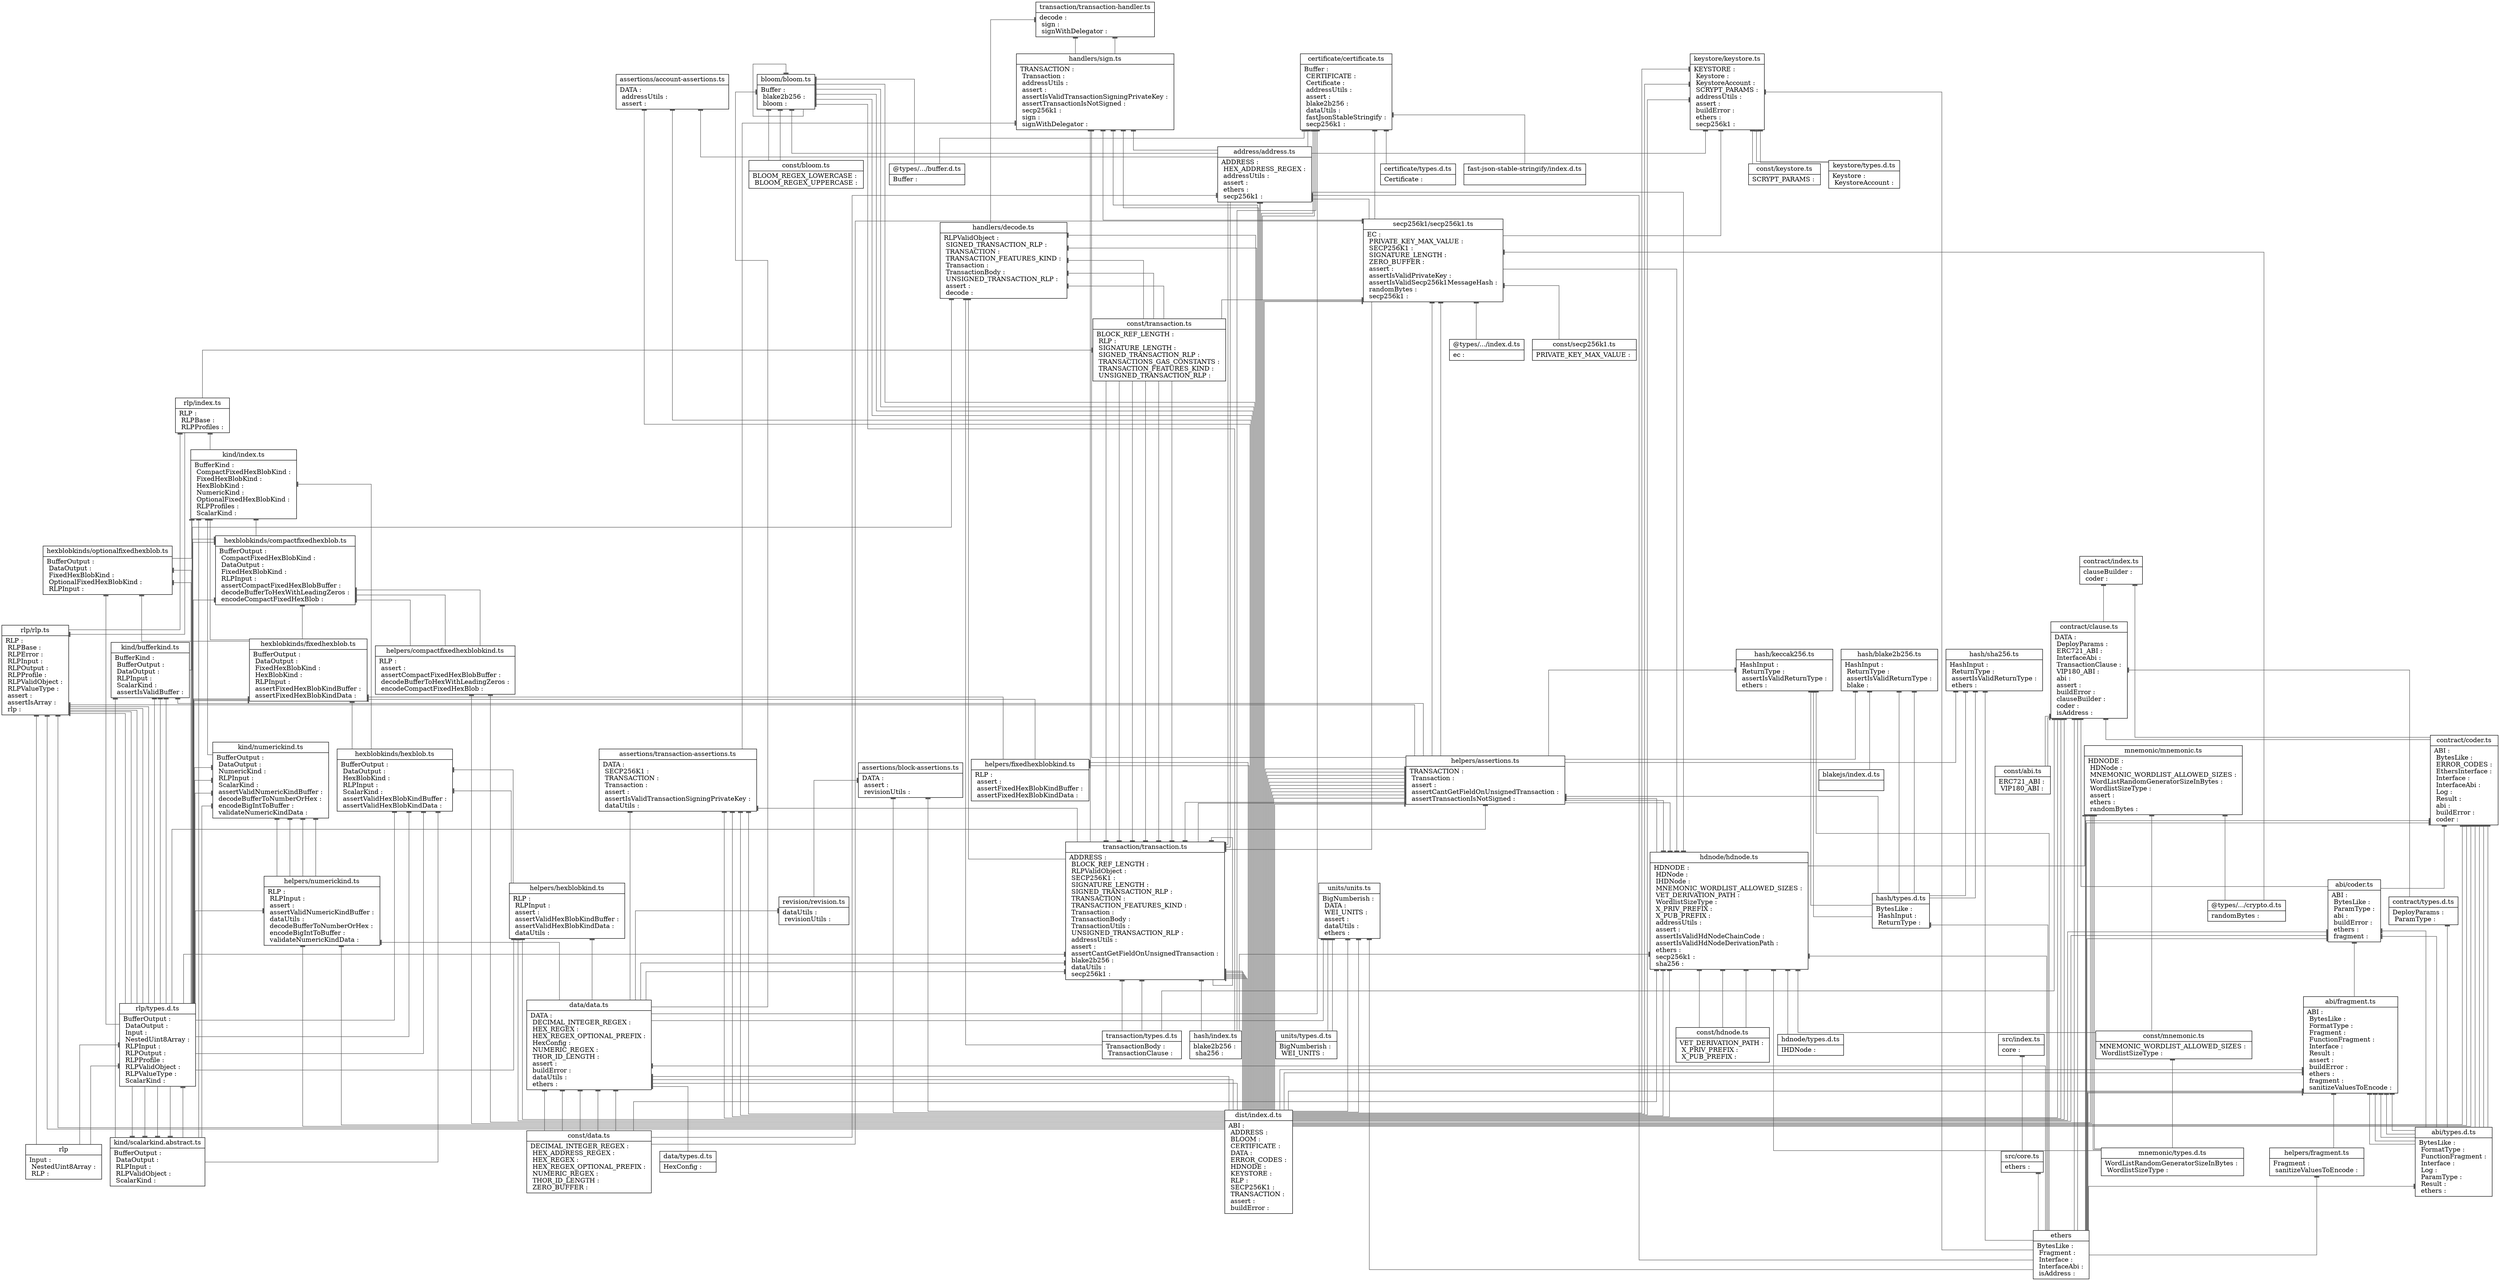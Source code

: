 digraph "src" {

splines  = ortho;
fontname = "Inconsolata";

node [colorscheme = ylgnbu4];
edge [colorscheme = dark28, dir = both];

"@types/.../buffer.d.ts"                [shape = record, label = "{ @types/.../buffer.d.ts |  Buffer : \l }"];
"@types/.../crypto.d.ts"                [shape = record, label = "{ @types/.../crypto.d.ts |  randomBytes : \l }"];
"@types/.../index.d.ts"                 [shape = record, label = "{ @types/.../index.d.ts |  ec : \l }"];
"abi/coder.ts"                          [shape = record, label = "{ abi/coder.ts |  ABI : \l  BytesLike : \l  ParamType : \l  abi : \l  buildError : \l  ethers : \l  fragment : \l }"];
"abi/fragment.ts"                       [shape = record, label = "{ abi/fragment.ts |  ABI : \l  BytesLike : \l  FormatType : \l  Fragment : \l  FunctionFragment : \l  Interface : \l  Result : \l  assert : \l  buildError : \l  ethers : \l  fragment : \l  sanitizeValuesToEncode : \l }"];
"abi/types.d.ts"                        [shape = record, label = "{ abi/types.d.ts |  BytesLike : \l  FormatType : \l  FunctionFragment : \l  Interface : \l  Log : \l  ParamType : \l  Result : \l  ethers : \l }"];
"address/address.ts"                    [shape = record, label = "{ address/address.ts |  ADDRESS : \l  HEX_ADDRESS_REGEX : \l  addressUtils : \l  assert : \l  ethers : \l  secp256k1 : \l }"];
"assertions/account-assertions.ts"      [shape = record, label = "{ assertions/account-assertions.ts |  DATA : \l  addressUtils : \l  assert : \l }"];
"assertions/block-assertions.ts"        [shape = record, label = "{ assertions/block-assertions.ts |  DATA : \l  assert : \l  revisionUtils : \l }"];
"assertions/transaction-assertions.ts"  [shape = record, label = "{ assertions/transaction-assertions.ts |  DATA : \l  SECP256K1 : \l  TRANSACTION : \l  Transaction : \l  assert : \l  assertIsValidTransactionSigningPrivateKey : \l  dataUtils : \l }"];
"blakejs/index.d.ts"                    [shape = record, label = "{ blakejs/index.d.ts |  }"];
"bloom/bloom.ts"                        [shape = record, label = "{ bloom/bloom.ts |  ADDRESS : \l  BLOOM : \l  BLOOM_REGEX_LOWERCASE : \l  BLOOM_REGEX_UPPERCASE : \l  DATA : \l  addressUtils : \l  assert : \l  bloomInstance : \l  dataUtils : \l }"];
"bloom/bloom.ts"                        [shape = record, label = "{ bloom/bloom.ts |  Buffer : \l  blake2b256 : \l  bloom : \l }"];
"certificate/certificate.ts"            [shape = record, label = "{ certificate/certificate.ts |  Buffer : \l  CERTIFICATE : \l  Certificate : \l  addressUtils : \l  assert : \l  blake2b256 : \l  dataUtils : \l  fastJsonStableStringify : \l  secp256k1 : \l }"];
"certificate/types.d.ts"                [shape = record, label = "{ certificate/types.d.ts |  Certificate : \l }"];
"const/abi.ts"                          [shape = record, label = "{ const/abi.ts |  ERC721_ABI : \l  VIP180_ABI : \l }"];
"const/bloom.ts"                        [shape = record, label = "{ const/bloom.ts |  BLOOM_REGEX_LOWERCASE : \l  BLOOM_REGEX_UPPERCASE : \l }"];
"const/data.ts"                         [shape = record, label = "{ const/data.ts |  DECIMAL_INTEGER_REGEX : \l  HEX_ADDRESS_REGEX : \l  HEX_REGEX : \l  HEX_REGEX_OPTIONAL_PREFIX : \l  NUMERIC_REGEX : \l  THOR_ID_LENGTH : \l  ZERO_BUFFER : \l }"];
"const/hdnode.ts"                       [shape = record, label = "{ const/hdnode.ts |  VET_DERIVATION_PATH : \l  X_PRIV_PREFIX : \l  X_PUB_PREFIX : \l }"];
"const/keystore.ts"                     [shape = record, label = "{ const/keystore.ts |  SCRYPT_PARAMS : \l }"];
"const/mnemonic.ts"                     [shape = record, label = "{ const/mnemonic.ts |  MNEMONIC_WORDLIST_ALLOWED_SIZES : \l  WordlistSizeType : \l }"];
"const/secp256k1.ts"                    [shape = record, label = "{ const/secp256k1.ts |  PRIVATE_KEY_MAX_VALUE : \l }"];
"const/transaction.ts"                  [shape = record, label = "{ const/transaction.ts |  BLOCK_REF_LENGTH : \l  RLP : \l  SIGNATURE_LENGTH : \l  SIGNED_TRANSACTION_RLP : \l  TRANSACTIONS_GAS_CONSTANTS : \l  TRANSACTION_FEATURES_KIND : \l  UNSIGNED_TRANSACTION_RLP : \l }"];
"contract/clause.ts"                    [shape = record, label = "{ contract/clause.ts |  DATA : \l  DeployParams : \l  ERC721_ABI : \l  InterfaceAbi : \l  TransactionClause : \l  VIP180_ABI : \l  abi : \l  assert : \l  buildError : \l  clauseBuilder : \l  coder : \l  isAddress : \l }"];
"contract/coder.ts"                     [shape = record, label = "{ contract/coder.ts |  ABI : \l  BytesLike : \l  ERROR_CODES : \l  EthersInterface : \l  Interface : \l  InterfaceAbi : \l  Log : \l  Result : \l  abi : \l  buildError : \l  coder : \l }"];
"contract/index.ts"                     [shape = record, label = "{ contract/index.ts |  clauseBuilder : \l  coder : \l }"];
"contract/types.d.ts"                   [shape = record, label = "{ contract/types.d.ts |  DeployParams : \l  ParamType : \l }"];
"data/data.ts"                          [shape = record, label = "{ data/data.ts |  DATA : \l  DECIMAL_INTEGER_REGEX : \l  HEX_REGEX : \l  HEX_REGEX_OPTIONAL_PREFIX : \l  HexConfig : \l  NUMERIC_REGEX : \l  THOR_ID_LENGTH : \l  assert : \l  buildError : \l  dataUtils : \l  ethers : \l }"];
"data/types.d.ts"                       [shape = record, label = "{ data/types.d.ts |  HexConfig : \l }"];
"dist/index.d.ts"                       [shape = record, label = "{ dist/index.d.ts |  ABI : \l  ADDRESS : \l  BLOOM : \l  CERTIFICATE : \l  DATA : \l  ERROR_CODES : \l  HDNODE : \l  KEYSTORE : \l  RLP : \l  SECP256K1 : \l  TRANSACTION : \l  assert : \l  buildError : \l }"];
ethers                                  [shape = record, label = "{ ethers |  BytesLike : \l  Fragment : \l  Interface : \l  InterfaceAbi : \l  isAddress : \l }"];
"fast-json-stable-stringify/index.d.ts" [shape = record, label = "{ fast-json-stable-stringify/index.d.ts |  }"];
"handlers/decode.ts"                    [shape = record, label = "{ handlers/decode.ts |  RLPValidObject : \l  SIGNED_TRANSACTION_RLP : \l  TRANSACTION : \l  TRANSACTION_FEATURES_KIND : \l  Transaction : \l  TransactionBody : \l  UNSIGNED_TRANSACTION_RLP : \l  assert : \l  decode : \l }"];
"handlers/sign.ts"                      [shape = record, label = "{ handlers/sign.ts |  TRANSACTION : \l  Transaction : \l  addressUtils : \l  assert : \l  assertIsValidTransactionSigningPrivateKey : \l  assertTransactionIsNotSigned : \l  secp256k1 : \l  sign : \l  signWithDelegator : \l }"];
"hash/blake2b256.ts"                    [shape = record, label = "{ hash/blake2b256.ts |  HashInput : \l  ReturnType : \l  assertIsValidReturnType : \l  blake : \l }"];
"hash/index.ts"                         [shape = record, label = "{ hash/index.ts |  blake2b256 : \l  sha256 : \l }"];
"hash/keccak256.ts"                     [shape = record, label = "{ hash/keccak256.ts |  HashInput : \l  ReturnType : \l  assertIsValidReturnType : \l  ethers : \l }"];
"hash/sha256.ts"                        [shape = record, label = "{ hash/sha256.ts |  HashInput : \l  ReturnType : \l  assertIsValidReturnType : \l  ethers : \l }"];
"hash/types.d.ts"                       [shape = record, label = "{ hash/types.d.ts |  BytesLike : \l  HashInput : \l  ReturnType : \l }"];
"hdnode/hdnode.ts"                      [shape = record, label = "{ hdnode/hdnode.ts |  DECIMAL_INTEGER_REGEX : \l  isDerivationPathValid : \l }"];
"hdnode/hdnode.ts"                      [shape = record, label = "{ hdnode/hdnode.ts |  HDNODE : \l  HDNode : \l  IHDNode : \l  MNEMONIC_WORDLIST_ALLOWED_SIZES : \l  VET_DERIVATION_PATH : \l  WordlistSizeType : \l  X_PRIV_PREFIX : \l  X_PUB_PREFIX : \l  addressUtils : \l  assert : \l  assertIsValidHdNodeChainCode : \l  assertIsValidHdNodeDerivationPath : \l  ethers : \l  secp256k1 : \l  sha256 : \l }"];
"hdnode/types.d.ts"                     [shape = record, label = "{ hdnode/types.d.ts |  IHDNode : \l }"];
"helpers/assertions.ts"                 [shape = record, label = "{ helpers/assertions.ts |  DATA : \l  ReturnType : \l  assert : \l  assertIsValidReturnType : \l }"];
"helpers/assertions.ts"                 [shape = record, label = "{ helpers/assertions.ts |  HDNODE : \l  assert : \l  assertIsValidHdNodeChainCode : \l  assertIsValidHdNodeDerivationPath : \l  isDerivationPathValid : \l }"];
"helpers/assertions.ts"                 [shape = record, label = "{ helpers/assertions.ts |  RLP : \l  RLPError : \l  RLPInput : \l  assert : \l  assertIsArray : \l  assertIsValidBuffer : \l }"];
"helpers/assertions.ts"                 [shape = record, label = "{ helpers/assertions.ts |  SECP256K1 : \l  assert : \l  assertIsValidPrivateKey : \l  assertIsValidSecp256k1MessageHash : \l }"];
"helpers/assertions.ts"                 [shape = record, label = "{ helpers/assertions.ts |  TRANSACTION : \l  Transaction : \l  assert : \l  assertCantGetFieldOnUnsignedTransaction : \l  assertTransactionIsNotSigned : \l }"];
"helpers/compactfixedhexblobkind.ts"    [shape = record, label = "{ helpers/compactfixedhexblobkind.ts |  RLP : \l  assert : \l  assertCompactFixedHexBlobBuffer : \l  decodeBufferToHexWithLeadingZeros : \l  encodeCompactFixedHexBlob : \l }"];
"helpers/fixedhexblobkind.ts"           [shape = record, label = "{ helpers/fixedhexblobkind.ts |  RLP : \l  assert : \l  assertFixedHexBlobKindBuffer : \l  assertFixedHexBlobKindData : \l }"];
"helpers/fragment.ts"                   [shape = record, label = "{ helpers/fragment.ts |  Fragment : \l  sanitizeValuesToEncode : \l }"];
"helpers/hexblobkind.ts"                [shape = record, label = "{ helpers/hexblobkind.ts |  RLP : \l  RLPInput : \l  assert : \l  assertValidHexBlobKindBuffer : \l  assertValidHexBlobKindData : \l  dataUtils : \l }"];
"helpers/numerickind.ts"                [shape = record, label = "{ helpers/numerickind.ts |  RLP : \l  RLPInput : \l  assert : \l  assertValidNumericKindBuffer : \l  dataUtils : \l  decodeBufferToNumberOrHex : \l  encodeBigIntToBuffer : \l  validateNumericKindData : \l }"];
"hexblobkinds/compactfixedhexblob.ts"   [shape = record, label = "{ hexblobkinds/compactfixedhexblob.ts |  BufferOutput : \l  CompactFixedHexBlobKind : \l  DataOutput : \l  FixedHexBlobKind : \l  RLPInput : \l  assertCompactFixedHexBlobBuffer : \l  decodeBufferToHexWithLeadingZeros : \l  encodeCompactFixedHexBlob : \l }"];
"hexblobkinds/fixedhexblob.ts"          [shape = record, label = "{ hexblobkinds/fixedhexblob.ts |  BufferOutput : \l  DataOutput : \l  FixedHexBlobKind : \l  HexBlobKind : \l  RLPInput : \l  assertFixedHexBlobKindBuffer : \l  assertFixedHexBlobKindData : \l }"];
"hexblobkinds/hexblob.ts"               [shape = record, label = "{ hexblobkinds/hexblob.ts |  BufferOutput : \l  DataOutput : \l  HexBlobKind : \l  RLPInput : \l  ScalarKind : \l  assertValidHexBlobKindBuffer : \l  assertValidHexBlobKindData : \l }"];
"hexblobkinds/optionalfixedhexblob.ts"  [shape = record, label = "{ hexblobkinds/optionalfixedhexblob.ts |  BufferOutput : \l  DataOutput : \l  FixedHexBlobKind : \l  OptionalFixedHexBlobKind : \l  RLPInput : \l }"];
"keystore/keystore.ts"                  [shape = record, label = "{ keystore/keystore.ts |  KEYSTORE : \l  Keystore : \l  KeystoreAccount : \l  SCRYPT_PARAMS : \l  addressUtils : \l  assert : \l  buildError : \l  ethers : \l  secp256k1 : \l }"];
"keystore/types.d.ts"                   [shape = record, label = "{ keystore/types.d.ts |  Keystore : \l  KeystoreAccount : \l }"];
"kind/bufferkind.ts"                    [shape = record, label = "{ kind/bufferkind.ts |  BufferKind : \l  BufferOutput : \l  DataOutput : \l  RLPInput : \l  ScalarKind : \l  assertIsValidBuffer : \l }"];
"kind/index.ts"                         [shape = record, label = "{ kind/index.ts |  BufferKind : \l  CompactFixedHexBlobKind : \l  FixedHexBlobKind : \l  HexBlobKind : \l  NumericKind : \l  OptionalFixedHexBlobKind : \l  RLPProfiles : \l  ScalarKind : \l }"];
"kind/numerickind.ts"                   [shape = record, label = "{ kind/numerickind.ts |  BufferOutput : \l  DataOutput : \l  NumericKind : \l  RLPInput : \l  ScalarKind : \l  assertValidNumericKindBuffer : \l  decodeBufferToNumberOrHex : \l  encodeBigIntToBuffer : \l  validateNumericKindData : \l }"];
"kind/scalarkind.abstract.ts"           [shape = record, label = "{ kind/scalarkind.abstract.ts |  BufferOutput : \l  DataOutput : \l  RLPInput : \l  RLPValidObject : \l  ScalarKind : \l }"];
"mnemonic/mnemonic.ts"                  [shape = record, label = "{ mnemonic/mnemonic.ts |  HDNODE : \l  HDNode : \l  MNEMONIC_WORDLIST_ALLOWED_SIZES : \l  WordListRandomGeneratorSizeInBytes : \l  WordlistSizeType : \l  assert : \l  ethers : \l  randomBytes : \l }"];
"mnemonic/types.d.ts"                   [shape = record, label = "{ mnemonic/types.d.ts |  WordListRandomGeneratorSizeInBytes : \l  WordlistSizeType : \l }"];
"revision/revision.ts"                  [shape = record, label = "{ revision/revision.ts |  dataUtils : \l  revisionUtils : \l }"];
rlp                                     [shape = record, label = "{ rlp |  Input : \l  NestedUint8Array : \l  RLP : \l }"];
"rlp/index.ts"                          [shape = record, label = "{ rlp/index.ts |  RLP : \l  RLPBase : \l  RLPProfiles : \l }"];
"rlp/rlp.ts"                            [shape = record, label = "{ rlp/rlp.ts |  RLP : \l  RLPBase : \l  RLPError : \l  RLPInput : \l  RLPOutput : \l  RLPProfile : \l  RLPValidObject : \l  RLPValueType : \l  assert : \l  assertIsArray : \l  rlp : \l }"];
"rlp/types.d.ts"                        [shape = record, label = "{ rlp/types.d.ts |  BufferOutput : \l  DataOutput : \l  Input : \l  NestedUint8Array : \l  RLPInput : \l  RLPOutput : \l  RLPProfile : \l  RLPValidObject : \l  RLPValueType : \l  ScalarKind : \l }"];
"secp256k1/secp256k1.ts"                [shape = record, label = "{ secp256k1/secp256k1.ts |  EC : \l  PRIVATE_KEY_MAX_VALUE : \l  SECP256K1 : \l  SIGNATURE_LENGTH : \l  ZERO_BUFFER : \l  assert : \l  assertIsValidPrivateKey : \l  assertIsValidSecp256k1MessageHash : \l  randomBytes : \l  secp256k1 : \l }"];
"src/core.ts"                           [shape = record, label = "{ src/core.ts |  ethers : \l }"];
"src/index.ts"                          [shape = record, label = "{ src/index.ts |  core : \l }"];
"transaction/transaction-handler.ts"    [shape = record, label = "{ transaction/transaction-handler.ts |  decode : \l  sign : \l  signWithDelegator : \l }"];
"transaction/transaction.ts"            [shape = record, label = "{ transaction/transaction.ts |  DATA : \l  TRANSACTIONS_GAS_CONSTANTS : \l  TransactionClause : \l  TransactionUtils : \l  addressUtils : \l  assert : \l  dataUtils : \l }"];
"transaction/transaction.ts"            [shape = record, label = "{ transaction/transaction.ts |  ADDRESS : \l  BLOCK_REF_LENGTH : \l  RLPValidObject : \l  SECP256K1 : \l  SIGNATURE_LENGTH : \l  SIGNED_TRANSACTION_RLP : \l  TRANSACTION : \l  TRANSACTION_FEATURES_KIND : \l  Transaction : \l  TransactionBody : \l  TransactionUtils : \l  UNSIGNED_TRANSACTION_RLP : \l  addressUtils : \l  assert : \l  assertCantGetFieldOnUnsignedTransaction : \l  blake2b256 : \l  dataUtils : \l  secp256k1 : \l }"];
"transaction/types.d.ts"                [shape = record, label = "{ transaction/types.d.ts |  TransactionBody : \l  TransactionClause : \l }"];
"units/types.d.ts"                      [shape = record, label = "{ units/types.d.ts |  BigNumberish : \l  WEI_UNITS : \l }"];
"units/units.ts"                        [shape = record, label = "{ units/units.ts |  BigNumberish : \l  DATA : \l  WEI_UNITS : \l  assert : \l  dataUtils : \l  ethers : \l }"];

"abi/coder.ts"                          -> "abi/fragment.ts"                       [color = "#595959", style = solid , arrowtail = tee     , arrowhead = none    , taillabel = "", label = "", headlabel = ""];
"abi/coder.ts"                          -> "abi/types.d.ts"                        [color = "#595959", style = solid , arrowtail = tee     , arrowhead = none    , taillabel = "", label = "", headlabel = ""];
"abi/coder.ts"                          -> "abi/types.d.ts"                        [color = "#595959", style = solid , arrowtail = tee     , arrowhead = none    , taillabel = "", label = "", headlabel = ""];
"abi/coder.ts"                          -> "dist/index.d.ts"                       [color = "#595959", style = solid , arrowtail = tee     , arrowhead = none    , taillabel = "", label = "", headlabel = ""];
"abi/coder.ts"                          -> "dist/index.d.ts"                       [color = "#595959", style = solid , arrowtail = tee     , arrowhead = none    , taillabel = "", label = "", headlabel = ""];
"abi/coder.ts"                          -> ethers                                  [color = "#595959", style = solid , arrowtail = tee     , arrowhead = none    , taillabel = "", label = "", headlabel = ""];
"abi/fragment.ts"                       -> "abi/types.d.ts"                        [color = "#595959", style = solid , arrowtail = tee     , arrowhead = none    , taillabel = "", label = "", headlabel = ""];
"abi/fragment.ts"                       -> "abi/types.d.ts"                        [color = "#595959", style = solid , arrowtail = tee     , arrowhead = none    , taillabel = "", label = "", headlabel = ""];
"abi/fragment.ts"                       -> "abi/types.d.ts"                        [color = "#595959", style = solid , arrowtail = tee     , arrowhead = none    , taillabel = "", label = "", headlabel = ""];
"abi/fragment.ts"                       -> "abi/types.d.ts"                        [color = "#595959", style = solid , arrowtail = tee     , arrowhead = none    , taillabel = "", label = "", headlabel = ""];
"abi/fragment.ts"                       -> "abi/types.d.ts"                        [color = "#595959", style = solid , arrowtail = tee     , arrowhead = none    , taillabel = "", label = "", headlabel = ""];
"abi/fragment.ts"                       -> "dist/index.d.ts"                       [color = "#595959", style = solid , arrowtail = tee     , arrowhead = none    , taillabel = "", label = "", headlabel = ""];
"abi/fragment.ts"                       -> "dist/index.d.ts"                       [color = "#595959", style = solid , arrowtail = tee     , arrowhead = none    , taillabel = "", label = "", headlabel = ""];
"abi/fragment.ts"                       -> "dist/index.d.ts"                       [color = "#595959", style = solid , arrowtail = tee     , arrowhead = none    , taillabel = "", label = "", headlabel = ""];
"abi/fragment.ts"                       -> ethers                                  [color = "#595959", style = solid , arrowtail = tee     , arrowhead = none    , taillabel = "", label = "", headlabel = ""];
"abi/fragment.ts"                       -> ethers                                  [color = "#595959", style = solid , arrowtail = tee     , arrowhead = none    , taillabel = "", label = "", headlabel = ""];
"abi/fragment.ts"                       -> "helpers/fragment.ts"                   [color = "#595959", style = solid , arrowtail = tee     , arrowhead = none    , taillabel = "", label = "", headlabel = ""];
"abi/types.d.ts"                        -> ethers                                  [color = "#595959", style = solid , arrowtail = tee     , arrowhead = none    , taillabel = "", label = "", headlabel = ""];
"address/address.ts"                    -> "const/data.ts"                         [color = "#595959", style = solid , arrowtail = tee     , arrowhead = none    , taillabel = "", label = "", headlabel = ""];
"address/address.ts"                    -> "dist/index.d.ts"                       [color = "#595959", style = solid , arrowtail = tee     , arrowhead = none    , taillabel = "", label = "", headlabel = ""];
"address/address.ts"                    -> "dist/index.d.ts"                       [color = "#595959", style = solid , arrowtail = tee     , arrowhead = none    , taillabel = "", label = "", headlabel = ""];
"address/address.ts"                    -> ethers                                  [color = "#595959", style = solid , arrowtail = tee     , arrowhead = none    , taillabel = "", label = "", headlabel = ""];
"address/address.ts"                    -> "secp256k1/secp256k1.ts"                [color = "#595959", style = solid , arrowtail = tee     , arrowhead = none    , taillabel = "", label = "", headlabel = ""];
"assertions/account-assertions.ts"      -> "address/address.ts"                    [color = "#595959", style = solid , arrowtail = tee     , arrowhead = none    , taillabel = "", label = "", headlabel = ""];
"assertions/account-assertions.ts"      -> "dist/index.d.ts"                       [color = "#595959", style = solid , arrowtail = tee     , arrowhead = none    , taillabel = "", label = "", headlabel = ""];
"assertions/account-assertions.ts"      -> "dist/index.d.ts"                       [color = "#595959", style = solid , arrowtail = tee     , arrowhead = none    , taillabel = "", label = "", headlabel = ""];
"assertions/block-assertions.ts"        -> "dist/index.d.ts"                       [color = "#595959", style = solid , arrowtail = tee     , arrowhead = none    , taillabel = "", label = "", headlabel = ""];
"assertions/block-assertions.ts"        -> "dist/index.d.ts"                       [color = "#595959", style = solid , arrowtail = tee     , arrowhead = none    , taillabel = "", label = "", headlabel = ""];
"assertions/block-assertions.ts"        -> "revision/revision.ts"                  [color = "#595959", style = solid , arrowtail = tee     , arrowhead = none    , taillabel = "", label = "", headlabel = ""];
"assertions/transaction-assertions.ts"  -> "data/data.ts"                          [color = "#595959", style = solid , arrowtail = tee     , arrowhead = none    , taillabel = "", label = "", headlabel = ""];
"assertions/transaction-assertions.ts"  -> "dist/index.d.ts"                       [color = "#595959", style = solid , arrowtail = tee     , arrowhead = none    , taillabel = "", label = "", headlabel = ""];
"assertions/transaction-assertions.ts"  -> "dist/index.d.ts"                       [color = "#595959", style = solid , arrowtail = tee     , arrowhead = none    , taillabel = "", label = "", headlabel = ""];
"assertions/transaction-assertions.ts"  -> "dist/index.d.ts"                       [color = "#595959", style = solid , arrowtail = tee     , arrowhead = none    , taillabel = "", label = "", headlabel = ""];
"assertions/transaction-assertions.ts"  -> "dist/index.d.ts"                       [color = "#595959", style = solid , arrowtail = tee     , arrowhead = none    , taillabel = "", label = "", headlabel = ""];
"assertions/transaction-assertions.ts"  -> "transaction/transaction.ts"            [color = "#595959", style = solid , arrowtail = tee     , arrowhead = none    , taillabel = "", label = "", headlabel = ""];
"bloom/bloom.ts"                        -> "@types/.../buffer.d.ts"                [color = "#595959", style = solid , arrowtail = tee     , arrowhead = none    , taillabel = "", label = "", headlabel = ""];
"bloom/bloom.ts"                        -> "address/address.ts"                    [color = "#595959", style = solid , arrowtail = tee     , arrowhead = none    , taillabel = "", label = "", headlabel = ""];
"bloom/bloom.ts"                        -> "bloom/bloom.ts"                        [color = "#595959", style = solid , arrowtail = tee     , arrowhead = none    , taillabel = "", label = "", headlabel = ""];
"bloom/bloom.ts"                        -> "const/bloom.ts"                        [color = "#595959", style = solid , arrowtail = tee     , arrowhead = none    , taillabel = "", label = "", headlabel = ""];
"bloom/bloom.ts"                        -> "const/bloom.ts"                        [color = "#595959", style = solid , arrowtail = tee     , arrowhead = none    , taillabel = "", label = "", headlabel = ""];
"bloom/bloom.ts"                        -> "data/data.ts"                          [color = "#595959", style = solid , arrowtail = tee     , arrowhead = none    , taillabel = "", label = "", headlabel = ""];
"bloom/bloom.ts"                        -> "dist/index.d.ts"                       [color = "#595959", style = solid , arrowtail = tee     , arrowhead = none    , taillabel = "", label = "", headlabel = ""];
"bloom/bloom.ts"                        -> "dist/index.d.ts"                       [color = "#595959", style = solid , arrowtail = tee     , arrowhead = none    , taillabel = "", label = "", headlabel = ""];
"bloom/bloom.ts"                        -> "dist/index.d.ts"                       [color = "#595959", style = solid , arrowtail = tee     , arrowhead = none    , taillabel = "", label = "", headlabel = ""];
"bloom/bloom.ts"                        -> "dist/index.d.ts"                       [color = "#595959", style = solid , arrowtail = tee     , arrowhead = none    , taillabel = "", label = "", headlabel = ""];
"bloom/bloom.ts"                        -> "hash/index.ts"                         [color = "#595959", style = solid , arrowtail = tee     , arrowhead = none    , taillabel = "", label = "", headlabel = ""];
"certificate/certificate.ts"            -> "@types/.../buffer.d.ts"                [color = "#595959", style = solid , arrowtail = tee     , arrowhead = none    , taillabel = "", label = "", headlabel = ""];
"certificate/certificate.ts"            -> "address/address.ts"                    [color = "#595959", style = solid , arrowtail = tee     , arrowhead = none    , taillabel = "", label = "", headlabel = ""];
"certificate/certificate.ts"            -> "certificate/types.d.ts"                [color = "#595959", style = solid , arrowtail = tee     , arrowhead = none    , taillabel = "", label = "", headlabel = ""];
"certificate/certificate.ts"            -> "data/data.ts"                          [color = "#595959", style = solid , arrowtail = tee     , arrowhead = none    , taillabel = "", label = "", headlabel = ""];
"certificate/certificate.ts"            -> "dist/index.d.ts"                       [color = "#595959", style = solid , arrowtail = tee     , arrowhead = none    , taillabel = "", label = "", headlabel = ""];
"certificate/certificate.ts"            -> "dist/index.d.ts"                       [color = "#595959", style = solid , arrowtail = tee     , arrowhead = none    , taillabel = "", label = "", headlabel = ""];
"certificate/certificate.ts"            -> "fast-json-stable-stringify/index.d.ts" [color = "#595959", style = solid , arrowtail = tee     , arrowhead = none    , taillabel = "", label = "", headlabel = ""];
"certificate/certificate.ts"            -> "hash/index.ts"                         [color = "#595959", style = solid , arrowtail = tee     , arrowhead = none    , taillabel = "", label = "", headlabel = ""];
"certificate/certificate.ts"            -> "secp256k1/secp256k1.ts"                [color = "#595959", style = solid , arrowtail = tee     , arrowhead = none    , taillabel = "", label = "", headlabel = ""];
"const/mnemonic.ts"                     -> "mnemonic/types.d.ts"                   [color = "#595959", style = solid , arrowtail = tee     , arrowhead = none    , taillabel = "", label = "", headlabel = ""];
"const/transaction.ts"                  -> "rlp/index.ts"                          [color = "#595959", style = solid , arrowtail = tee     , arrowhead = none    , taillabel = "", label = "", headlabel = ""];
"contract/clause.ts"                    -> "abi/coder.ts"                          [color = "#595959", style = solid , arrowtail = tee     , arrowhead = none    , taillabel = "", label = "", headlabel = ""];
"contract/clause.ts"                    -> "const/abi.ts"                          [color = "#595959", style = solid , arrowtail = tee     , arrowhead = none    , taillabel = "", label = "", headlabel = ""];
"contract/clause.ts"                    -> "const/abi.ts"                          [color = "#595959", style = solid , arrowtail = tee     , arrowhead = none    , taillabel = "", label = "", headlabel = ""];
"contract/clause.ts"                    -> "contract/coder.ts"                     [color = "#595959", style = solid , arrowtail = tee     , arrowhead = none    , taillabel = "", label = "", headlabel = ""];
"contract/clause.ts"                    -> "contract/types.d.ts"                   [color = "#595959", style = solid , arrowtail = tee     , arrowhead = none    , taillabel = "", label = "", headlabel = ""];
"contract/clause.ts"                    -> "dist/index.d.ts"                       [color = "#595959", style = solid , arrowtail = tee     , arrowhead = none    , taillabel = "", label = "", headlabel = ""];
"contract/clause.ts"                    -> "dist/index.d.ts"                       [color = "#595959", style = solid , arrowtail = tee     , arrowhead = none    , taillabel = "", label = "", headlabel = ""];
"contract/clause.ts"                    -> "dist/index.d.ts"                       [color = "#595959", style = solid , arrowtail = tee     , arrowhead = none    , taillabel = "", label = "", headlabel = ""];
"contract/clause.ts"                    -> ethers                                  [color = "#595959", style = solid , arrowtail = tee     , arrowhead = none    , taillabel = "", label = "", headlabel = ""];
"contract/clause.ts"                    -> ethers                                  [color = "#595959", style = solid , arrowtail = tee     , arrowhead = none    , taillabel = "", label = "", headlabel = ""];
"contract/clause.ts"                    -> "transaction/types.d.ts"                [color = "#595959", style = solid , arrowtail = tee     , arrowhead = none    , taillabel = "", label = "", headlabel = ""];
"contract/coder.ts"                     -> "abi/coder.ts"                          [color = "#595959", style = solid , arrowtail = tee     , arrowhead = none    , taillabel = "", label = "", headlabel = ""];
"contract/coder.ts"                     -> "abi/types.d.ts"                        [color = "#595959", style = solid , arrowtail = tee     , arrowhead = none    , taillabel = "", label = "", headlabel = ""];
"contract/coder.ts"                     -> "abi/types.d.ts"                        [color = "#595959", style = solid , arrowtail = tee     , arrowhead = none    , taillabel = "", label = "", headlabel = ""];
"contract/coder.ts"                     -> "abi/types.d.ts"                        [color = "#595959", style = solid , arrowtail = tee     , arrowhead = none    , taillabel = "", label = "", headlabel = ""];
"contract/coder.ts"                     -> "abi/types.d.ts"                        [color = "#595959", style = solid , arrowtail = tee     , arrowhead = none    , taillabel = "", label = "", headlabel = ""];
"contract/coder.ts"                     -> "dist/index.d.ts"                       [color = "#595959", style = solid , arrowtail = tee     , arrowhead = none    , taillabel = "", label = "", headlabel = ""];
"contract/coder.ts"                     -> "dist/index.d.ts"                       [color = "#595959", style = solid , arrowtail = tee     , arrowhead = none    , taillabel = "", label = "", headlabel = ""];
"contract/coder.ts"                     -> "dist/index.d.ts"                       [color = "#595959", style = solid , arrowtail = tee     , arrowhead = none    , taillabel = "", label = "", headlabel = ""];
"contract/coder.ts"                     -> ethers                                  [color = "#595959", style = solid , arrowtail = tee     , arrowhead = none    , taillabel = "", label = "", headlabel = ""];
"contract/coder.ts"                     -> ethers                                  [color = "#595959", style = solid , arrowtail = tee     , arrowhead = none    , taillabel = "", label = "", headlabel = ""];
"contract/index.ts"                     -> "contract/clause.ts"                    [color = "#595959", style = solid , arrowtail = tee     , arrowhead = none    , taillabel = "", label = "", headlabel = ""];
"contract/index.ts"                     -> "contract/coder.ts"                     [color = "#595959", style = solid , arrowtail = tee     , arrowhead = none    , taillabel = "", label = "", headlabel = ""];
"contract/types.d.ts"                   -> "abi/types.d.ts"                        [color = "#595959", style = solid , arrowtail = tee     , arrowhead = none    , taillabel = "", label = "", headlabel = ""];
"data/data.ts"                          -> "const/data.ts"                         [color = "#595959", style = solid , arrowtail = tee     , arrowhead = none    , taillabel = "", label = "", headlabel = ""];
"data/data.ts"                          -> "const/data.ts"                         [color = "#595959", style = solid , arrowtail = tee     , arrowhead = none    , taillabel = "", label = "", headlabel = ""];
"data/data.ts"                          -> "const/data.ts"                         [color = "#595959", style = solid , arrowtail = tee     , arrowhead = none    , taillabel = "", label = "", headlabel = ""];
"data/data.ts"                          -> "const/data.ts"                         [color = "#595959", style = solid , arrowtail = tee     , arrowhead = none    , taillabel = "", label = "", headlabel = ""];
"data/data.ts"                          -> "const/data.ts"                         [color = "#595959", style = solid , arrowtail = tee     , arrowhead = none    , taillabel = "", label = "", headlabel = ""];
"data/data.ts"                          -> "data/types.d.ts"                       [color = "#595959", style = solid , arrowtail = tee     , arrowhead = none    , taillabel = "", label = "", headlabel = ""];
"data/data.ts"                          -> "dist/index.d.ts"                       [color = "#595959", style = solid , arrowtail = tee     , arrowhead = none    , taillabel = "", label = "", headlabel = ""];
"data/data.ts"                          -> "dist/index.d.ts"                       [color = "#595959", style = solid , arrowtail = tee     , arrowhead = none    , taillabel = "", label = "", headlabel = ""];
"data/data.ts"                          -> "dist/index.d.ts"                       [color = "#595959", style = solid , arrowtail = tee     , arrowhead = none    , taillabel = "", label = "", headlabel = ""];
"data/data.ts"                          -> ethers                                  [color = "#595959", style = solid , arrowtail = tee     , arrowhead = none    , taillabel = "", label = "", headlabel = ""];
"handlers/decode.ts"                    -> "const/transaction.ts"                  [color = "#595959", style = solid , arrowtail = tee     , arrowhead = none    , taillabel = "", label = "", headlabel = ""];
"handlers/decode.ts"                    -> "const/transaction.ts"                  [color = "#595959", style = solid , arrowtail = tee     , arrowhead = none    , taillabel = "", label = "", headlabel = ""];
"handlers/decode.ts"                    -> "const/transaction.ts"                  [color = "#595959", style = solid , arrowtail = tee     , arrowhead = none    , taillabel = "", label = "", headlabel = ""];
"handlers/decode.ts"                    -> "dist/index.d.ts"                       [color = "#595959", style = solid , arrowtail = tee     , arrowhead = none    , taillabel = "", label = "", headlabel = ""];
"handlers/decode.ts"                    -> "dist/index.d.ts"                       [color = "#595959", style = solid , arrowtail = tee     , arrowhead = none    , taillabel = "", label = "", headlabel = ""];
"handlers/decode.ts"                    -> "rlp/types.d.ts"                        [color = "#595959", style = solid , arrowtail = tee     , arrowhead = none    , taillabel = "", label = "", headlabel = ""];
"handlers/decode.ts"                    -> "transaction/transaction.ts"            [color = "#595959", style = solid , arrowtail = tee     , arrowhead = none    , taillabel = "", label = "", headlabel = ""];
"handlers/decode.ts"                    -> "transaction/types.d.ts"                [color = "#595959", style = solid , arrowtail = tee     , arrowhead = none    , taillabel = "", label = "", headlabel = ""];
"handlers/sign.ts"                      -> "address/address.ts"                    [color = "#595959", style = solid , arrowtail = tee     , arrowhead = none    , taillabel = "", label = "", headlabel = ""];
"handlers/sign.ts"                      -> "assertions/transaction-assertions.ts"  [color = "#595959", style = solid , arrowtail = tee     , arrowhead = none    , taillabel = "", label = "", headlabel = ""];
"handlers/sign.ts"                      -> "dist/index.d.ts"                       [color = "#595959", style = solid , arrowtail = tee     , arrowhead = none    , taillabel = "", label = "", headlabel = ""];
"handlers/sign.ts"                      -> "dist/index.d.ts"                       [color = "#595959", style = solid , arrowtail = tee     , arrowhead = none    , taillabel = "", label = "", headlabel = ""];
"handlers/sign.ts"                      -> "helpers/assertions.ts"                 [color = "#595959", style = solid , arrowtail = tee     , arrowhead = none    , taillabel = "", label = "", headlabel = ""];
"handlers/sign.ts"                      -> "secp256k1/secp256k1.ts"                [color = "#595959", style = solid , arrowtail = tee     , arrowhead = none    , taillabel = "", label = "", headlabel = ""];
"handlers/sign.ts"                      -> "transaction/transaction.ts"            [color = "#595959", style = solid , arrowtail = tee     , arrowhead = none    , taillabel = "", label = "", headlabel = ""];
"hash/blake2b256.ts"                    -> "blakejs/index.d.ts"                    [color = "#595959", style = solid , arrowtail = tee     , arrowhead = none    , taillabel = "", label = "", headlabel = ""];
"hash/blake2b256.ts"                    -> "hash/types.d.ts"                       [color = "#595959", style = solid , arrowtail = tee     , arrowhead = none    , taillabel = "", label = "", headlabel = ""];
"hash/blake2b256.ts"                    -> "hash/types.d.ts"                       [color = "#595959", style = solid , arrowtail = tee     , arrowhead = none    , taillabel = "", label = "", headlabel = ""];
"hash/blake2b256.ts"                    -> "helpers/assertions.ts"                 [color = "#595959", style = solid , arrowtail = tee     , arrowhead = none    , taillabel = "", label = "", headlabel = ""];
"hash/keccak256.ts"                     -> ethers                                  [color = "#595959", style = solid , arrowtail = tee     , arrowhead = none    , taillabel = "", label = "", headlabel = ""];
"hash/keccak256.ts"                     -> "hash/types.d.ts"                       [color = "#595959", style = solid , arrowtail = tee     , arrowhead = none    , taillabel = "", label = "", headlabel = ""];
"hash/keccak256.ts"                     -> "hash/types.d.ts"                       [color = "#595959", style = solid , arrowtail = tee     , arrowhead = none    , taillabel = "", label = "", headlabel = ""];
"hash/keccak256.ts"                     -> "helpers/assertions.ts"                 [color = "#595959", style = solid , arrowtail = tee     , arrowhead = none    , taillabel = "", label = "", headlabel = ""];
"hash/sha256.ts"                        -> ethers                                  [color = "#595959", style = solid , arrowtail = tee     , arrowhead = none    , taillabel = "", label = "", headlabel = ""];
"hash/sha256.ts"                        -> "hash/types.d.ts"                       [color = "#595959", style = solid , arrowtail = tee     , arrowhead = none    , taillabel = "", label = "", headlabel = ""];
"hash/sha256.ts"                        -> "hash/types.d.ts"                       [color = "#595959", style = solid , arrowtail = tee     , arrowhead = none    , taillabel = "", label = "", headlabel = ""];
"hash/sha256.ts"                        -> "helpers/assertions.ts"                 [color = "#595959", style = solid , arrowtail = tee     , arrowhead = none    , taillabel = "", label = "", headlabel = ""];
"hash/types.d.ts"                       -> ethers                                  [color = "#595959", style = solid , arrowtail = tee     , arrowhead = none    , taillabel = "", label = "", headlabel = ""];
"hdnode/hdnode.ts"                      -> "address/address.ts"                    [color = "#595959", style = solid , arrowtail = tee     , arrowhead = none    , taillabel = "", label = "", headlabel = ""];
"hdnode/hdnode.ts"                      -> "const/data.ts"                         [color = "#595959", style = solid , arrowtail = tee     , arrowhead = none    , taillabel = "", label = "", headlabel = ""];
"hdnode/hdnode.ts"                      -> "const/hdnode.ts"                       [color = "#595959", style = solid , arrowtail = tee     , arrowhead = none    , taillabel = "", label = "", headlabel = ""];
"hdnode/hdnode.ts"                      -> "const/hdnode.ts"                       [color = "#595959", style = solid , arrowtail = tee     , arrowhead = none    , taillabel = "", label = "", headlabel = ""];
"hdnode/hdnode.ts"                      -> "const/hdnode.ts"                       [color = "#595959", style = solid , arrowtail = tee     , arrowhead = none    , taillabel = "", label = "", headlabel = ""];
"hdnode/hdnode.ts"                      -> "const/mnemonic.ts"                     [color = "#595959", style = solid , arrowtail = tee     , arrowhead = none    , taillabel = "", label = "", headlabel = ""];
"hdnode/hdnode.ts"                      -> "dist/index.d.ts"                       [color = "#595959", style = solid , arrowtail = tee     , arrowhead = none    , taillabel = "", label = "", headlabel = ""];
"hdnode/hdnode.ts"                      -> "dist/index.d.ts"                       [color = "#595959", style = solid , arrowtail = tee     , arrowhead = none    , taillabel = "", label = "", headlabel = ""];
"hdnode/hdnode.ts"                      -> ethers                                  [color = "#595959", style = solid , arrowtail = tee     , arrowhead = none    , taillabel = "", label = "", headlabel = ""];
"hdnode/hdnode.ts"                      -> "hash/index.ts"                         [color = "#595959", style = solid , arrowtail = tee     , arrowhead = none    , taillabel = "", label = "", headlabel = ""];
"hdnode/hdnode.ts"                      -> "hdnode/types.d.ts"                     [color = "#595959", style = solid , arrowtail = tee     , arrowhead = none    , taillabel = "", label = "", headlabel = ""];
"hdnode/hdnode.ts"                      -> "helpers/assertions.ts"                 [color = "#595959", style = solid , arrowtail = tee     , arrowhead = none    , taillabel = "", label = "", headlabel = ""];
"hdnode/hdnode.ts"                      -> "helpers/assertions.ts"                 [color = "#595959", style = solid , arrowtail = tee     , arrowhead = none    , taillabel = "", label = "", headlabel = ""];
"hdnode/hdnode.ts"                      -> "mnemonic/types.d.ts"                   [color = "#595959", style = solid , arrowtail = tee     , arrowhead = none    , taillabel = "", label = "", headlabel = ""];
"hdnode/hdnode.ts"                      -> "secp256k1/secp256k1.ts"                [color = "#595959", style = solid , arrowtail = tee     , arrowhead = none    , taillabel = "", label = "", headlabel = ""];
"helpers/assertions.ts"                 -> "dist/index.d.ts"                       [color = "#595959", style = solid , arrowtail = tee     , arrowhead = none    , taillabel = "", label = "", headlabel = ""];
"helpers/assertions.ts"                 -> "dist/index.d.ts"                       [color = "#595959", style = solid , arrowtail = tee     , arrowhead = none    , taillabel = "", label = "", headlabel = ""];
"helpers/assertions.ts"                 -> "dist/index.d.ts"                       [color = "#595959", style = solid , arrowtail = tee     , arrowhead = none    , taillabel = "", label = "", headlabel = ""];
"helpers/assertions.ts"                 -> "dist/index.d.ts"                       [color = "#595959", style = solid , arrowtail = tee     , arrowhead = none    , taillabel = "", label = "", headlabel = ""];
"helpers/assertions.ts"                 -> "dist/index.d.ts"                       [color = "#595959", style = solid , arrowtail = tee     , arrowhead = none    , taillabel = "", label = "", headlabel = ""];
"helpers/assertions.ts"                 -> "dist/index.d.ts"                       [color = "#595959", style = solid , arrowtail = tee     , arrowhead = none    , taillabel = "", label = "", headlabel = ""];
"helpers/assertions.ts"                 -> "dist/index.d.ts"                       [color = "#595959", style = solid , arrowtail = tee     , arrowhead = none    , taillabel = "", label = "", headlabel = ""];
"helpers/assertions.ts"                 -> "dist/index.d.ts"                       [color = "#595959", style = solid , arrowtail = tee     , arrowhead = none    , taillabel = "", label = "", headlabel = ""];
"helpers/assertions.ts"                 -> "dist/index.d.ts"                       [color = "#595959", style = solid , arrowtail = tee     , arrowhead = none    , taillabel = "", label = "", headlabel = ""];
"helpers/assertions.ts"                 -> "dist/index.d.ts"                       [color = "#595959", style = solid , arrowtail = tee     , arrowhead = none    , taillabel = "", label = "", headlabel = ""];
"helpers/assertions.ts"                 -> "dist/index.d.ts"                       [color = "#595959", style = solid , arrowtail = tee     , arrowhead = none    , taillabel = "", label = "", headlabel = ""];
"helpers/assertions.ts"                 -> "hash/types.d.ts"                       [color = "#595959", style = solid , arrowtail = tee     , arrowhead = none    , taillabel = "", label = "", headlabel = ""];
"helpers/assertions.ts"                 -> "hdnode/hdnode.ts"                      [color = "#595959", style = solid , arrowtail = tee     , arrowhead = none    , taillabel = "", label = "", headlabel = ""];
"helpers/assertions.ts"                 -> "rlp/types.d.ts"                        [color = "#595959", style = solid , arrowtail = tee     , arrowhead = none    , taillabel = "", label = "", headlabel = ""];
"helpers/assertions.ts"                 -> "transaction/transaction.ts"            [color = "#595959", style = solid , arrowtail = tee     , arrowhead = none    , taillabel = "", label = "", headlabel = ""];
"helpers/compactfixedhexblobkind.ts"    -> "dist/index.d.ts"                       [color = "#595959", style = solid , arrowtail = tee     , arrowhead = none    , taillabel = "", label = "", headlabel = ""];
"helpers/compactfixedhexblobkind.ts"    -> "dist/index.d.ts"                       [color = "#595959", style = solid , arrowtail = tee     , arrowhead = none    , taillabel = "", label = "", headlabel = ""];
"helpers/fixedhexblobkind.ts"           -> "dist/index.d.ts"                       [color = "#595959", style = solid , arrowtail = tee     , arrowhead = none    , taillabel = "", label = "", headlabel = ""];
"helpers/fixedhexblobkind.ts"           -> "dist/index.d.ts"                       [color = "#595959", style = solid , arrowtail = tee     , arrowhead = none    , taillabel = "", label = "", headlabel = ""];
"helpers/fragment.ts"                   -> ethers                                  [color = "#595959", style = solid , arrowtail = tee     , arrowhead = none    , taillabel = "", label = "", headlabel = ""];
"helpers/hexblobkind.ts"                -> "data/data.ts"                          [color = "#595959", style = solid , arrowtail = tee     , arrowhead = none    , taillabel = "", label = "", headlabel = ""];
"helpers/hexblobkind.ts"                -> "dist/index.d.ts"                       [color = "#595959", style = solid , arrowtail = tee     , arrowhead = none    , taillabel = "", label = "", headlabel = ""];
"helpers/hexblobkind.ts"                -> "dist/index.d.ts"                       [color = "#595959", style = solid , arrowtail = tee     , arrowhead = none    , taillabel = "", label = "", headlabel = ""];
"helpers/hexblobkind.ts"                -> "rlp/types.d.ts"                        [color = "#595959", style = solid , arrowtail = tee     , arrowhead = none    , taillabel = "", label = "", headlabel = ""];
"helpers/numerickind.ts"                -> "data/data.ts"                          [color = "#595959", style = solid , arrowtail = tee     , arrowhead = none    , taillabel = "", label = "", headlabel = ""];
"helpers/numerickind.ts"                -> "dist/index.d.ts"                       [color = "#595959", style = solid , arrowtail = tee     , arrowhead = none    , taillabel = "", label = "", headlabel = ""];
"helpers/numerickind.ts"                -> "dist/index.d.ts"                       [color = "#595959", style = solid , arrowtail = tee     , arrowhead = none    , taillabel = "", label = "", headlabel = ""];
"helpers/numerickind.ts"                -> "rlp/types.d.ts"                        [color = "#595959", style = solid , arrowtail = tee     , arrowhead = none    , taillabel = "", label = "", headlabel = ""];
"hexblobkinds/compactfixedhexblob.ts"   -> "helpers/compactfixedhexblobkind.ts"    [color = "#595959", style = solid , arrowtail = tee     , arrowhead = none    , taillabel = "", label = "", headlabel = ""];
"hexblobkinds/compactfixedhexblob.ts"   -> "helpers/compactfixedhexblobkind.ts"    [color = "#595959", style = solid , arrowtail = tee     , arrowhead = none    , taillabel = "", label = "", headlabel = ""];
"hexblobkinds/compactfixedhexblob.ts"   -> "helpers/compactfixedhexblobkind.ts"    [color = "#595959", style = solid , arrowtail = tee     , arrowhead = none    , taillabel = "", label = "", headlabel = ""];
"hexblobkinds/compactfixedhexblob.ts"   -> "hexblobkinds/fixedhexblob.ts"          [color = "#595959", style = solid , arrowtail = tee     , arrowhead = none    , taillabel = "", label = "", headlabel = ""];
"hexblobkinds/compactfixedhexblob.ts"   -> "rlp/types.d.ts"                        [color = "#595959", style = solid , arrowtail = tee     , arrowhead = none    , taillabel = "", label = "", headlabel = ""];
"hexblobkinds/compactfixedhexblob.ts"   -> "rlp/types.d.ts"                        [color = "#595959", style = solid , arrowtail = tee     , arrowhead = none    , taillabel = "", label = "", headlabel = ""];
"hexblobkinds/compactfixedhexblob.ts"   -> "rlp/types.d.ts"                        [color = "#595959", style = solid , arrowtail = tee     , arrowhead = none    , taillabel = "", label = "", headlabel = ""];
"hexblobkinds/fixedhexblob.ts"          -> "helpers/fixedhexblobkind.ts"           [color = "#595959", style = solid , arrowtail = tee     , arrowhead = none    , taillabel = "", label = "", headlabel = ""];
"hexblobkinds/fixedhexblob.ts"          -> "helpers/fixedhexblobkind.ts"           [color = "#595959", style = solid , arrowtail = tee     , arrowhead = none    , taillabel = "", label = "", headlabel = ""];
"hexblobkinds/fixedhexblob.ts"          -> "hexblobkinds/hexblob.ts"               [color = "#595959", style = solid , arrowtail = tee     , arrowhead = none    , taillabel = "", label = "", headlabel = ""];
"hexblobkinds/fixedhexblob.ts"          -> "rlp/types.d.ts"                        [color = "#595959", style = solid , arrowtail = tee     , arrowhead = none    , taillabel = "", label = "", headlabel = ""];
"hexblobkinds/fixedhexblob.ts"          -> "rlp/types.d.ts"                        [color = "#595959", style = solid , arrowtail = tee     , arrowhead = none    , taillabel = "", label = "", headlabel = ""];
"hexblobkinds/fixedhexblob.ts"          -> "rlp/types.d.ts"                        [color = "#595959", style = solid , arrowtail = tee     , arrowhead = none    , taillabel = "", label = "", headlabel = ""];
"hexblobkinds/hexblob.ts"               -> "helpers/hexblobkind.ts"                [color = "#595959", style = solid , arrowtail = tee     , arrowhead = none    , taillabel = "", label = "", headlabel = ""];
"hexblobkinds/hexblob.ts"               -> "helpers/hexblobkind.ts"                [color = "#595959", style = solid , arrowtail = tee     , arrowhead = none    , taillabel = "", label = "", headlabel = ""];
"hexblobkinds/hexblob.ts"               -> "kind/scalarkind.abstract.ts"           [color = "#595959", style = solid , arrowtail = tee     , arrowhead = none    , taillabel = "", label = "", headlabel = ""];
"hexblobkinds/hexblob.ts"               -> "rlp/types.d.ts"                        [color = "#595959", style = solid , arrowtail = tee     , arrowhead = none    , taillabel = "", label = "", headlabel = ""];
"hexblobkinds/hexblob.ts"               -> "rlp/types.d.ts"                        [color = "#595959", style = solid , arrowtail = tee     , arrowhead = none    , taillabel = "", label = "", headlabel = ""];
"hexblobkinds/hexblob.ts"               -> "rlp/types.d.ts"                        [color = "#595959", style = solid , arrowtail = tee     , arrowhead = none    , taillabel = "", label = "", headlabel = ""];
"hexblobkinds/optionalfixedhexblob.ts"  -> "hexblobkinds/fixedhexblob.ts"          [color = "#595959", style = solid , arrowtail = tee     , arrowhead = none    , taillabel = "", label = "", headlabel = ""];
"hexblobkinds/optionalfixedhexblob.ts"  -> "rlp/types.d.ts"                        [color = "#595959", style = solid , arrowtail = tee     , arrowhead = none    , taillabel = "", label = "", headlabel = ""];
"hexblobkinds/optionalfixedhexblob.ts"  -> "rlp/types.d.ts"                        [color = "#595959", style = solid , arrowtail = tee     , arrowhead = none    , taillabel = "", label = "", headlabel = ""];
"hexblobkinds/optionalfixedhexblob.ts"  -> "rlp/types.d.ts"                        [color = "#595959", style = solid , arrowtail = tee     , arrowhead = none    , taillabel = "", label = "", headlabel = ""];
"keystore/keystore.ts"                  -> "address/address.ts"                    [color = "#595959", style = solid , arrowtail = tee     , arrowhead = none    , taillabel = "", label = "", headlabel = ""];
"keystore/keystore.ts"                  -> "const/keystore.ts"                     [color = "#595959", style = solid , arrowtail = tee     , arrowhead = none    , taillabel = "", label = "", headlabel = ""];
"keystore/keystore.ts"                  -> "dist/index.d.ts"                       [color = "#595959", style = solid , arrowtail = tee     , arrowhead = none    , taillabel = "", label = "", headlabel = ""];
"keystore/keystore.ts"                  -> "dist/index.d.ts"                       [color = "#595959", style = solid , arrowtail = tee     , arrowhead = none    , taillabel = "", label = "", headlabel = ""];
"keystore/keystore.ts"                  -> "dist/index.d.ts"                       [color = "#595959", style = solid , arrowtail = tee     , arrowhead = none    , taillabel = "", label = "", headlabel = ""];
"keystore/keystore.ts"                  -> ethers                                  [color = "#595959", style = solid , arrowtail = tee     , arrowhead = none    , taillabel = "", label = "", headlabel = ""];
"keystore/keystore.ts"                  -> "keystore/types.d.ts"                   [color = "#595959", style = solid , arrowtail = tee     , arrowhead = none    , taillabel = "", label = "", headlabel = ""];
"keystore/keystore.ts"                  -> "keystore/types.d.ts"                   [color = "#595959", style = solid , arrowtail = tee     , arrowhead = none    , taillabel = "", label = "", headlabel = ""];
"keystore/keystore.ts"                  -> "secp256k1/secp256k1.ts"                [color = "#595959", style = solid , arrowtail = tee     , arrowhead = none    , taillabel = "", label = "", headlabel = ""];
"kind/bufferkind.ts"                    -> "helpers/assertions.ts"                 [color = "#595959", style = solid , arrowtail = tee     , arrowhead = none    , taillabel = "", label = "", headlabel = ""];
"kind/bufferkind.ts"                    -> "kind/scalarkind.abstract.ts"           [color = "#595959", style = solid , arrowtail = tee     , arrowhead = none    , taillabel = "", label = "", headlabel = ""];
"kind/bufferkind.ts"                    -> "rlp/types.d.ts"                        [color = "#595959", style = solid , arrowtail = tee     , arrowhead = none    , taillabel = "", label = "", headlabel = ""];
"kind/bufferkind.ts"                    -> "rlp/types.d.ts"                        [color = "#595959", style = solid , arrowtail = tee     , arrowhead = none    , taillabel = "", label = "", headlabel = ""];
"kind/bufferkind.ts"                    -> "rlp/types.d.ts"                        [color = "#595959", style = solid , arrowtail = tee     , arrowhead = none    , taillabel = "", label = "", headlabel = ""];
"kind/index.ts"                         -> "hexblobkinds/compactfixedhexblob.ts"   [color = "#595959", style = solid , arrowtail = tee     , arrowhead = none    , taillabel = "", label = "", headlabel = ""];
"kind/index.ts"                         -> "hexblobkinds/fixedhexblob.ts"          [color = "#595959", style = solid , arrowtail = tee     , arrowhead = none    , taillabel = "", label = "", headlabel = ""];
"kind/index.ts"                         -> "hexblobkinds/hexblob.ts"               [color = "#595959", style = solid , arrowtail = tee     , arrowhead = none    , taillabel = "", label = "", headlabel = ""];
"kind/index.ts"                         -> "hexblobkinds/optionalfixedhexblob.ts"  [color = "#595959", style = solid , arrowtail = tee     , arrowhead = none    , taillabel = "", label = "", headlabel = ""];
"kind/index.ts"                         -> "kind/bufferkind.ts"                    [color = "#595959", style = solid , arrowtail = tee     , arrowhead = none    , taillabel = "", label = "", headlabel = ""];
"kind/index.ts"                         -> "kind/numerickind.ts"                   [color = "#595959", style = solid , arrowtail = tee     , arrowhead = none    , taillabel = "", label = "", headlabel = ""];
"kind/index.ts"                         -> "kind/scalarkind.abstract.ts"           [color = "#595959", style = solid , arrowtail = tee     , arrowhead = none    , taillabel = "", label = "", headlabel = ""];
"kind/numerickind.ts"                   -> "helpers/numerickind.ts"                [color = "#595959", style = solid , arrowtail = tee     , arrowhead = none    , taillabel = "", label = "", headlabel = ""];
"kind/numerickind.ts"                   -> "helpers/numerickind.ts"                [color = "#595959", style = solid , arrowtail = tee     , arrowhead = none    , taillabel = "", label = "", headlabel = ""];
"kind/numerickind.ts"                   -> "helpers/numerickind.ts"                [color = "#595959", style = solid , arrowtail = tee     , arrowhead = none    , taillabel = "", label = "", headlabel = ""];
"kind/numerickind.ts"                   -> "helpers/numerickind.ts"                [color = "#595959", style = solid , arrowtail = tee     , arrowhead = none    , taillabel = "", label = "", headlabel = ""];
"kind/numerickind.ts"                   -> "kind/scalarkind.abstract.ts"           [color = "#595959", style = solid , arrowtail = tee     , arrowhead = none    , taillabel = "", label = "", headlabel = ""];
"kind/numerickind.ts"                   -> "rlp/types.d.ts"                        [color = "#595959", style = solid , arrowtail = tee     , arrowhead = none    , taillabel = "", label = "", headlabel = ""];
"kind/numerickind.ts"                   -> "rlp/types.d.ts"                        [color = "#595959", style = solid , arrowtail = tee     , arrowhead = none    , taillabel = "", label = "", headlabel = ""];
"kind/numerickind.ts"                   -> "rlp/types.d.ts"                        [color = "#595959", style = solid , arrowtail = tee     , arrowhead = none    , taillabel = "", label = "", headlabel = ""];
"kind/scalarkind.abstract.ts"           -> "rlp/types.d.ts"                        [color = "#595959", style = solid , arrowtail = tee     , arrowhead = none    , taillabel = "", label = "", headlabel = ""];
"kind/scalarkind.abstract.ts"           -> "rlp/types.d.ts"                        [color = "#595959", style = solid , arrowtail = tee     , arrowhead = none    , taillabel = "", label = "", headlabel = ""];
"kind/scalarkind.abstract.ts"           -> "rlp/types.d.ts"                        [color = "#595959", style = solid , arrowtail = tee     , arrowhead = none    , taillabel = "", label = "", headlabel = ""];
"kind/scalarkind.abstract.ts"           -> "rlp/types.d.ts"                        [color = "#595959", style = solid , arrowtail = tee     , arrowhead = none    , taillabel = "", label = "", headlabel = ""];
"mnemonic/mnemonic.ts"                  -> "@types/.../crypto.d.ts"                [color = "#595959", style = solid , arrowtail = tee     , arrowhead = none    , taillabel = "", label = "", headlabel = ""];
"mnemonic/mnemonic.ts"                  -> "const/mnemonic.ts"                     [color = "#595959", style = solid , arrowtail = tee     , arrowhead = none    , taillabel = "", label = "", headlabel = ""];
"mnemonic/mnemonic.ts"                  -> "dist/index.d.ts"                       [color = "#595959", style = solid , arrowtail = tee     , arrowhead = none    , taillabel = "", label = "", headlabel = ""];
"mnemonic/mnemonic.ts"                  -> "dist/index.d.ts"                       [color = "#595959", style = solid , arrowtail = tee     , arrowhead = none    , taillabel = "", label = "", headlabel = ""];
"mnemonic/mnemonic.ts"                  -> ethers                                  [color = "#595959", style = solid , arrowtail = tee     , arrowhead = none    , taillabel = "", label = "", headlabel = ""];
"mnemonic/mnemonic.ts"                  -> "hdnode/hdnode.ts"                      [color = "#595959", style = solid , arrowtail = tee     , arrowhead = none    , taillabel = "", label = "", headlabel = ""];
"mnemonic/mnemonic.ts"                  -> "mnemonic/types.d.ts"                   [color = "#595959", style = solid , arrowtail = tee     , arrowhead = none    , taillabel = "", label = "", headlabel = ""];
"mnemonic/mnemonic.ts"                  -> "mnemonic/types.d.ts"                   [color = "#595959", style = solid , arrowtail = tee     , arrowhead = none    , taillabel = "", label = "", headlabel = ""];
"revision/revision.ts"                  -> "data/data.ts"                          [color = "#595959", style = solid , arrowtail = tee     , arrowhead = none    , taillabel = "", label = "", headlabel = ""];
"rlp/index.ts"                          -> "kind/index.ts"                         [color = "#595959", style = solid , arrowtail = tee     , arrowhead = none    , taillabel = "", label = "", headlabel = ""];
"rlp/index.ts"                          -> "rlp/rlp.ts"                            [color = "#595959", style = solid , arrowtail = tee     , arrowhead = none    , taillabel = "", label = "", headlabel = ""];
"rlp/rlp.ts"                            -> "dist/index.d.ts"                       [color = "#595959", style = solid , arrowtail = tee     , arrowhead = none    , taillabel = "", label = "", headlabel = ""];
"rlp/rlp.ts"                            -> "dist/index.d.ts"                       [color = "#595959", style = solid , arrowtail = tee     , arrowhead = none    , taillabel = "", label = "", headlabel = ""];
"rlp/rlp.ts"                            -> "helpers/assertions.ts"                 [color = "#595959", style = solid , arrowtail = tee     , arrowhead = none    , taillabel = "", label = "", headlabel = ""];
"rlp/rlp.ts"                            -> rlp                                     [color = "#595959", style = solid , arrowtail = tee     , arrowhead = none    , taillabel = "", label = "", headlabel = ""];
"rlp/rlp.ts"                            -> "rlp/index.ts"                          [color = "#595959", style = solid , arrowtail = tee     , arrowhead = none    , taillabel = "", label = "", headlabel = ""];
"rlp/rlp.ts"                            -> "rlp/types.d.ts"                        [color = "#595959", style = solid , arrowtail = tee     , arrowhead = none    , taillabel = "", label = "", headlabel = ""];
"rlp/rlp.ts"                            -> "rlp/types.d.ts"                        [color = "#595959", style = solid , arrowtail = tee     , arrowhead = none    , taillabel = "", label = "", headlabel = ""];
"rlp/rlp.ts"                            -> "rlp/types.d.ts"                        [color = "#595959", style = solid , arrowtail = tee     , arrowhead = none    , taillabel = "", label = "", headlabel = ""];
"rlp/rlp.ts"                            -> "rlp/types.d.ts"                        [color = "#595959", style = solid , arrowtail = tee     , arrowhead = none    , taillabel = "", label = "", headlabel = ""];
"rlp/rlp.ts"                            -> "rlp/types.d.ts"                        [color = "#595959", style = solid , arrowtail = tee     , arrowhead = none    , taillabel = "", label = "", headlabel = ""];
"rlp/types.d.ts"                        -> "kind/scalarkind.abstract.ts"           [color = "#595959", style = solid , arrowtail = tee     , arrowhead = none    , taillabel = "", label = "", headlabel = ""];
"rlp/types.d.ts"                        -> rlp                                     [color = "#595959", style = solid , arrowtail = tee     , arrowhead = none    , taillabel = "", label = "", headlabel = ""];
"rlp/types.d.ts"                        -> rlp                                     [color = "#595959", style = solid , arrowtail = tee     , arrowhead = none    , taillabel = "", label = "", headlabel = ""];
"secp256k1/secp256k1.ts"                -> "@types/.../crypto.d.ts"                [color = "#595959", style = solid , arrowtail = tee     , arrowhead = none    , taillabel = "", label = "", headlabel = ""];
"secp256k1/secp256k1.ts"                -> "@types/.../index.d.ts"                 [color = "#595959", style = solid , arrowtail = tee     , arrowhead = none    , taillabel = "", label = "", headlabel = ""];
"secp256k1/secp256k1.ts"                -> "const/data.ts"                         [color = "#595959", style = solid , arrowtail = tee     , arrowhead = none    , taillabel = "", label = "", headlabel = ""];
"secp256k1/secp256k1.ts"                -> "const/secp256k1.ts"                    [color = "#595959", style = solid , arrowtail = tee     , arrowhead = none    , taillabel = "", label = "", headlabel = ""];
"secp256k1/secp256k1.ts"                -> "const/transaction.ts"                  [color = "#595959", style = solid , arrowtail = tee     , arrowhead = none    , taillabel = "", label = "", headlabel = ""];
"secp256k1/secp256k1.ts"                -> "dist/index.d.ts"                       [color = "#595959", style = solid , arrowtail = tee     , arrowhead = none    , taillabel = "", label = "", headlabel = ""];
"secp256k1/secp256k1.ts"                -> "dist/index.d.ts"                       [color = "#595959", style = solid , arrowtail = tee     , arrowhead = none    , taillabel = "", label = "", headlabel = ""];
"secp256k1/secp256k1.ts"                -> "helpers/assertions.ts"                 [color = "#595959", style = solid , arrowtail = tee     , arrowhead = none    , taillabel = "", label = "", headlabel = ""];
"secp256k1/secp256k1.ts"                -> "helpers/assertions.ts"                 [color = "#595959", style = solid , arrowtail = tee     , arrowhead = none    , taillabel = "", label = "", headlabel = ""];
"src/core.ts"                           -> ethers                                  [color = "#595959", style = solid , arrowtail = tee     , arrowhead = none    , taillabel = "", label = "", headlabel = ""];
"src/index.ts"                          -> "src/core.ts"                           [color = "#595959", style = solid , arrowtail = tee     , arrowhead = none    , taillabel = "", label = "", headlabel = ""];
"transaction/transaction-handler.ts"    -> "handlers/decode.ts"                    [color = "#595959", style = solid , arrowtail = tee     , arrowhead = none    , taillabel = "", label = "", headlabel = ""];
"transaction/transaction-handler.ts"    -> "handlers/sign.ts"                      [color = "#595959", style = solid , arrowtail = tee     , arrowhead = none    , taillabel = "", label = "", headlabel = ""];
"transaction/transaction-handler.ts"    -> "handlers/sign.ts"                      [color = "#595959", style = solid , arrowtail = tee     , arrowhead = none    , taillabel = "", label = "", headlabel = ""];
"transaction/transaction.ts"            -> "address/address.ts"                    [color = "#595959", style = solid , arrowtail = tee     , arrowhead = none    , taillabel = "", label = "", headlabel = ""];
"transaction/transaction.ts"            -> "address/address.ts"                    [color = "#595959", style = solid , arrowtail = tee     , arrowhead = none    , taillabel = "", label = "", headlabel = ""];
"transaction/transaction.ts"            -> "const/transaction.ts"                  [color = "#595959", style = solid , arrowtail = tee     , arrowhead = none    , taillabel = "", label = "", headlabel = ""];
"transaction/transaction.ts"            -> "const/transaction.ts"                  [color = "#595959", style = solid , arrowtail = tee     , arrowhead = none    , taillabel = "", label = "", headlabel = ""];
"transaction/transaction.ts"            -> "const/transaction.ts"                  [color = "#595959", style = solid , arrowtail = tee     , arrowhead = none    , taillabel = "", label = "", headlabel = ""];
"transaction/transaction.ts"            -> "const/transaction.ts"                  [color = "#595959", style = solid , arrowtail = tee     , arrowhead = none    , taillabel = "", label = "", headlabel = ""];
"transaction/transaction.ts"            -> "const/transaction.ts"                  [color = "#595959", style = solid , arrowtail = tee     , arrowhead = none    , taillabel = "", label = "", headlabel = ""];
"transaction/transaction.ts"            -> "const/transaction.ts"                  [color = "#595959", style = solid , arrowtail = tee     , arrowhead = none    , taillabel = "", label = "", headlabel = ""];
"transaction/transaction.ts"            -> "data/data.ts"                          [color = "#595959", style = solid , arrowtail = tee     , arrowhead = none    , taillabel = "", label = "", headlabel = ""];
"transaction/transaction.ts"            -> "data/data.ts"                          [color = "#595959", style = solid , arrowtail = tee     , arrowhead = none    , taillabel = "", label = "", headlabel = ""];
"transaction/transaction.ts"            -> "dist/index.d.ts"                       [color = "#595959", style = solid , arrowtail = tee     , arrowhead = none    , taillabel = "", label = "", headlabel = ""];
"transaction/transaction.ts"            -> "dist/index.d.ts"                       [color = "#595959", style = solid , arrowtail = tee     , arrowhead = none    , taillabel = "", label = "", headlabel = ""];
"transaction/transaction.ts"            -> "dist/index.d.ts"                       [color = "#595959", style = solid , arrowtail = tee     , arrowhead = none    , taillabel = "", label = "", headlabel = ""];
"transaction/transaction.ts"            -> "dist/index.d.ts"                       [color = "#595959", style = solid , arrowtail = tee     , arrowhead = none    , taillabel = "", label = "", headlabel = ""];
"transaction/transaction.ts"            -> "dist/index.d.ts"                       [color = "#595959", style = solid , arrowtail = tee     , arrowhead = none    , taillabel = "", label = "", headlabel = ""];
"transaction/transaction.ts"            -> "dist/index.d.ts"                       [color = "#595959", style = solid , arrowtail = tee     , arrowhead = none    , taillabel = "", label = "", headlabel = ""];
"transaction/transaction.ts"            -> "hash/index.ts"                         [color = "#595959", style = solid , arrowtail = tee     , arrowhead = none    , taillabel = "", label = "", headlabel = ""];
"transaction/transaction.ts"            -> "helpers/assertions.ts"                 [color = "#595959", style = solid , arrowtail = tee     , arrowhead = none    , taillabel = "", label = "", headlabel = ""];
"transaction/transaction.ts"            -> "rlp/types.d.ts"                        [color = "#595959", style = solid , arrowtail = tee     , arrowhead = none    , taillabel = "", label = "", headlabel = ""];
"transaction/transaction.ts"            -> "secp256k1/secp256k1.ts"                [color = "#595959", style = solid , arrowtail = tee     , arrowhead = none    , taillabel = "", label = "", headlabel = ""];
"transaction/transaction.ts"            -> "transaction/transaction.ts"            [color = "#595959", style = solid , arrowtail = tee     , arrowhead = none    , taillabel = "", label = "", headlabel = ""];
"transaction/transaction.ts"            -> "transaction/types.d.ts"                [color = "#595959", style = solid , arrowtail = tee     , arrowhead = none    , taillabel = "", label = "", headlabel = ""];
"transaction/transaction.ts"            -> "transaction/types.d.ts"                [color = "#595959", style = solid , arrowtail = tee     , arrowhead = none    , taillabel = "", label = "", headlabel = ""];
"units/units.ts"                        -> "data/data.ts"                          [color = "#595959", style = solid , arrowtail = tee     , arrowhead = none    , taillabel = "", label = "", headlabel = ""];
"units/units.ts"                        -> "dist/index.d.ts"                       [color = "#595959", style = solid , arrowtail = tee     , arrowhead = none    , taillabel = "", label = "", headlabel = ""];
"units/units.ts"                        -> "dist/index.d.ts"                       [color = "#595959", style = solid , arrowtail = tee     , arrowhead = none    , taillabel = "", label = "", headlabel = ""];
"units/units.ts"                        -> ethers                                  [color = "#595959", style = solid , arrowtail = tee     , arrowhead = none    , taillabel = "", label = "", headlabel = ""];
"units/units.ts"                        -> "units/types.d.ts"                      [color = "#595959", style = solid , arrowtail = tee     , arrowhead = none    , taillabel = "", label = "", headlabel = ""];
"units/units.ts"                        -> "units/types.d.ts"                      [color = "#595959", style = solid , arrowtail = tee     , arrowhead = none    , taillabel = "", label = "", headlabel = ""];

}

